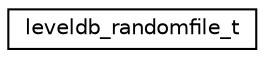 digraph "Graphical Class Hierarchy"
{
  edge [fontname="Helvetica",fontsize="10",labelfontname="Helvetica",labelfontsize="10"];
  node [fontname="Helvetica",fontsize="10",shape=record];
  rankdir="LR";
  Node1 [label="leveldb_randomfile_t",height=0.2,width=0.4,color="black", fillcolor="white", style="filled",URL="$structleveldb__randomfile__t.html"];
}
